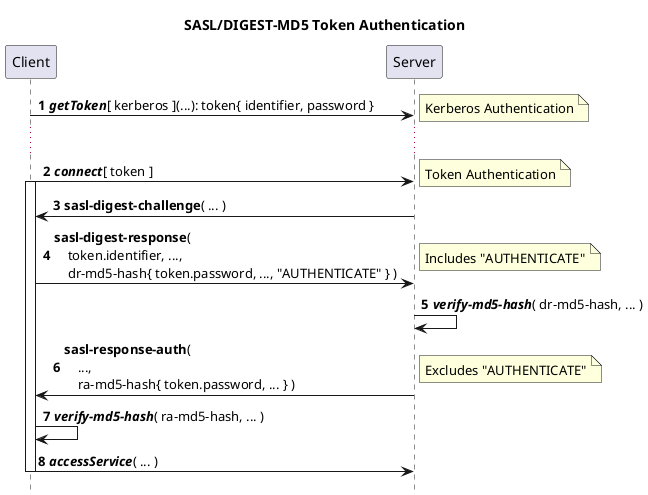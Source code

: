 @startuml
title SASL/DIGEST-MD5 Token Authentication
autonumber
hide footbox

participant "Client" as C
participant "Server" as S

C->S: <b><i>getToken</i></b>[ kerberos ](...): token{ identifier, password }
  note right: Kerberos Authentication

...

C->S: <b><i>connect</i></b>[ token ]
  note right: Token Authentication
  activate C

C<-S: <b>sasl-digest-challenge</b>( ... )

C->S: <b>sasl-digest-response</b>(\n    token.identifier, ...,\n    dr-md5-hash{ token.password, ..., "AUTHENTICATE" } )
  note right: Includes "AUTHENTICATE"

S->S: <b><i>verify-md5-hash</i></b>( dr-md5-hash, ... )

C<-S: <b>sasl-response-auth</b>(\n    ...,\n    ra-md5-hash{ token.password, ... } )
  note right: Excludes "AUTHENTICATE"

C->C: <b><i>verify-md5-hash</i></b>( ra-md5-hash, ... )

C->S: <b><i>accessService</i></b>( ... )

  deactivate C

@enduml